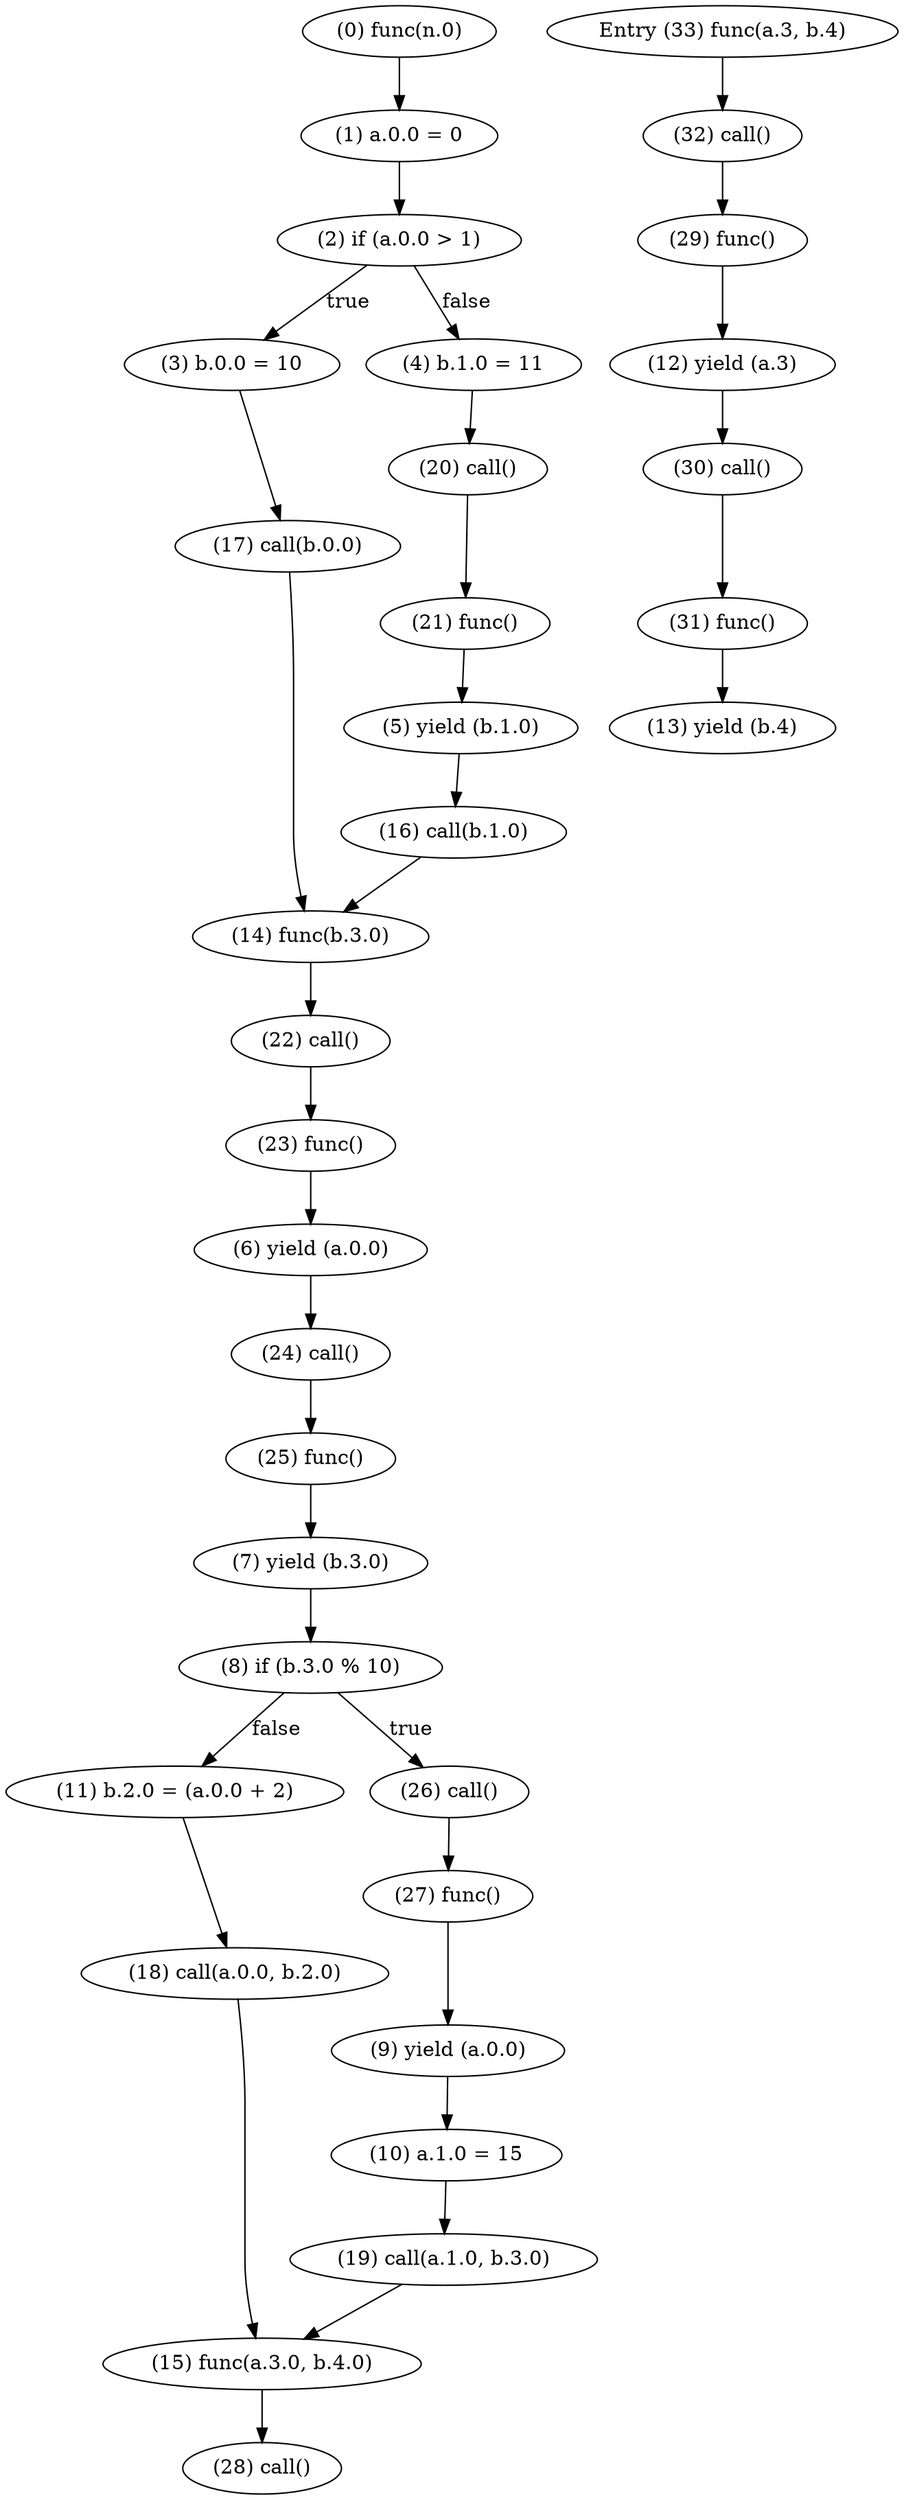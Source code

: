 digraph {
    0 [ label = "(0) func(n.0)" ]
    1 [ label = "(1) a.0.0 = 0" ]
    2 [ label = "(2) if (a.0.0 > 1)" ]
    3 [ label = "(3) b.0.0 = 10" ]
    4 [ label = "(4) b.1.0 = 11" ]
    5 [ label = "(5) yield (b.1.0)" ]
    6 [ label = "(6) yield (a.0.0)" ]
    7 [ label = "(7) yield (b.3.0)" ]
    8 [ label = "(8) if (b.3.0 % 10)" ]
    9 [ label = "(9) yield (a.0.0)" ]
    10 [ label = "(10) a.1.0 = 15" ]
    11 [ label = "(11) b.2.0 = (a.0.0 + 2)" ]
    12 [ label = "(12) yield (a.3)" ]
    13 [ label = "(13) yield (b.4)" ]
    14 [ label = "(14) func(b.3.0)" ]
    15 [ label = "(15) func(a.3.0, b.4.0)" ]
    16 [ label = "(16) call(b.1.0)" ]
    17 [ label = "(17) call(b.0.0)" ]
    18 [ label = "(18) call(a.0.0, b.2.0)" ]
    19 [ label = "(19) call(a.1.0, b.3.0)" ]
    20 [ label = "(20) call()" ]
    21 [ label = "(21) func()" ]
    22 [ label = "(22) call()" ]
    23 [ label = "(23) func()" ]
    24 [ label = "(24) call()" ]
    25 [ label = "(25) func()" ]
    26 [ label = "(26) call()" ]
    27 [ label = "(27) func()" ]
    28 [ label = "(28) call()" ]
    29 [ label = "(29) func()" ]
    30 [ label = "(30) call()" ]
    31 [ label = "(31) func()" ]
    32 [ label = "(32) call()" ]
    33 [ label = "Entry (33) func(a.3, b.4)" ]
    0 -> 1 [ label = "" ]
    1 -> 2 [ label = "" ]
    2 -> 4 [ label = "false" ]
    2 -> 3 [ label = "true" ]
    3 -> 17 [ label = "" ]
    4 -> 20 [ label = "" ]
    5 -> 16 [ label = "" ]
    6 -> 24 [ label = "" ]
    7 -> 8 [ label = "" ]
    8 -> 26 [ label = "true" ]
    8 -> 11 [ label = "false" ]
    9 -> 10 [ label = "" ]
    10 -> 19 [ label = "" ]
    11 -> 18 [ label = "" ]
    12 -> 30 [ label = "" ]
    14 -> 22 [ label = "" ]
    15 -> 28 [ label = "" ]
    16 -> 14 [ label = "" ]
    17 -> 14 [ label = "" ]
    18 -> 15 [ label = "" ]
    19 -> 15 [ label = "" ]
    20 -> 21 [ label = "" ]
    21 -> 5 [ label = "" ]
    22 -> 23 [ label = "" ]
    23 -> 6 [ label = "" ]
    24 -> 25 [ label = "" ]
    25 -> 7 [ label = "" ]
    26 -> 27 [ label = "" ]
    27 -> 9 [ label = "" ]
    29 -> 12 [ label = "" ]
    30 -> 31 [ label = "" ]
    31 -> 13 [ label = "" ]
    32 -> 29 [ label = "" ]
    33 -> 32 [ label = "" ]
}
